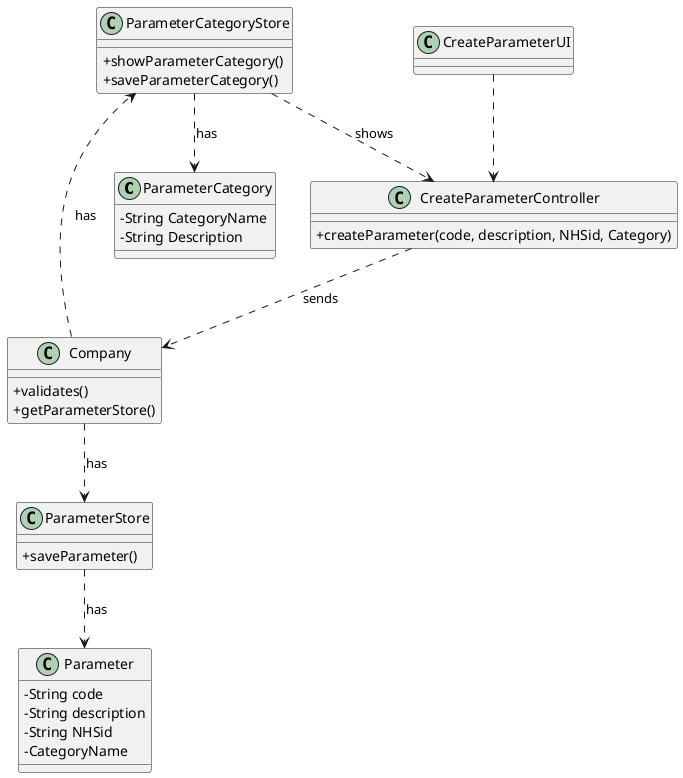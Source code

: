 @startuml
skinparam classAttributeIconSize 0


class ParameterCategory {
  -String CategoryName
  -String Description
}


class Company{
+validates()
+getParameterStore()
}

class CreateParameterController {
+createParameter(code, description, NHSid, Category)
}

class CreateParameterUI{
}

class ParameterCategoryStore{
+showParameterCategory()
+saveParameterCategory()
}

class ParameterStore{
+saveParameter()
}
class Parameter{
-String code
-String description
-String NHSid
-CategoryName
}

CreateParameterController ..>  Company: sends
ParameterCategoryStore ..> ParameterCategory: has
ParameterCategoryStore ..> CreateParameterController: shows
Company ..> ParameterCategoryStore: has

Company ..> ParameterStore: has
ParameterStore ..> Parameter: has


CreateParameterUI ..> CreateParameterController






@enduml